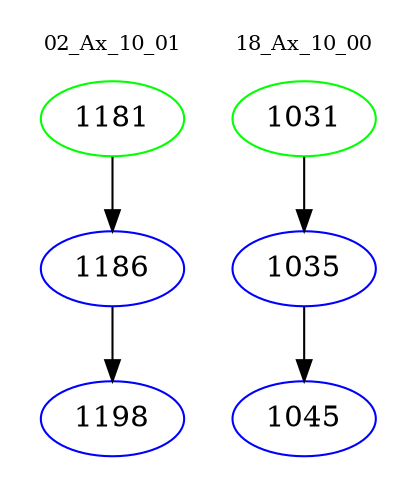 digraph{
subgraph cluster_0 {
color = white
label = "02_Ax_10_01";
fontsize=10;
T0_1181 [label="1181", color="green"]
T0_1181 -> T0_1186 [color="black"]
T0_1186 [label="1186", color="blue"]
T0_1186 -> T0_1198 [color="black"]
T0_1198 [label="1198", color="blue"]
}
subgraph cluster_1 {
color = white
label = "18_Ax_10_00";
fontsize=10;
T1_1031 [label="1031", color="green"]
T1_1031 -> T1_1035 [color="black"]
T1_1035 [label="1035", color="blue"]
T1_1035 -> T1_1045 [color="black"]
T1_1045 [label="1045", color="blue"]
}
}
